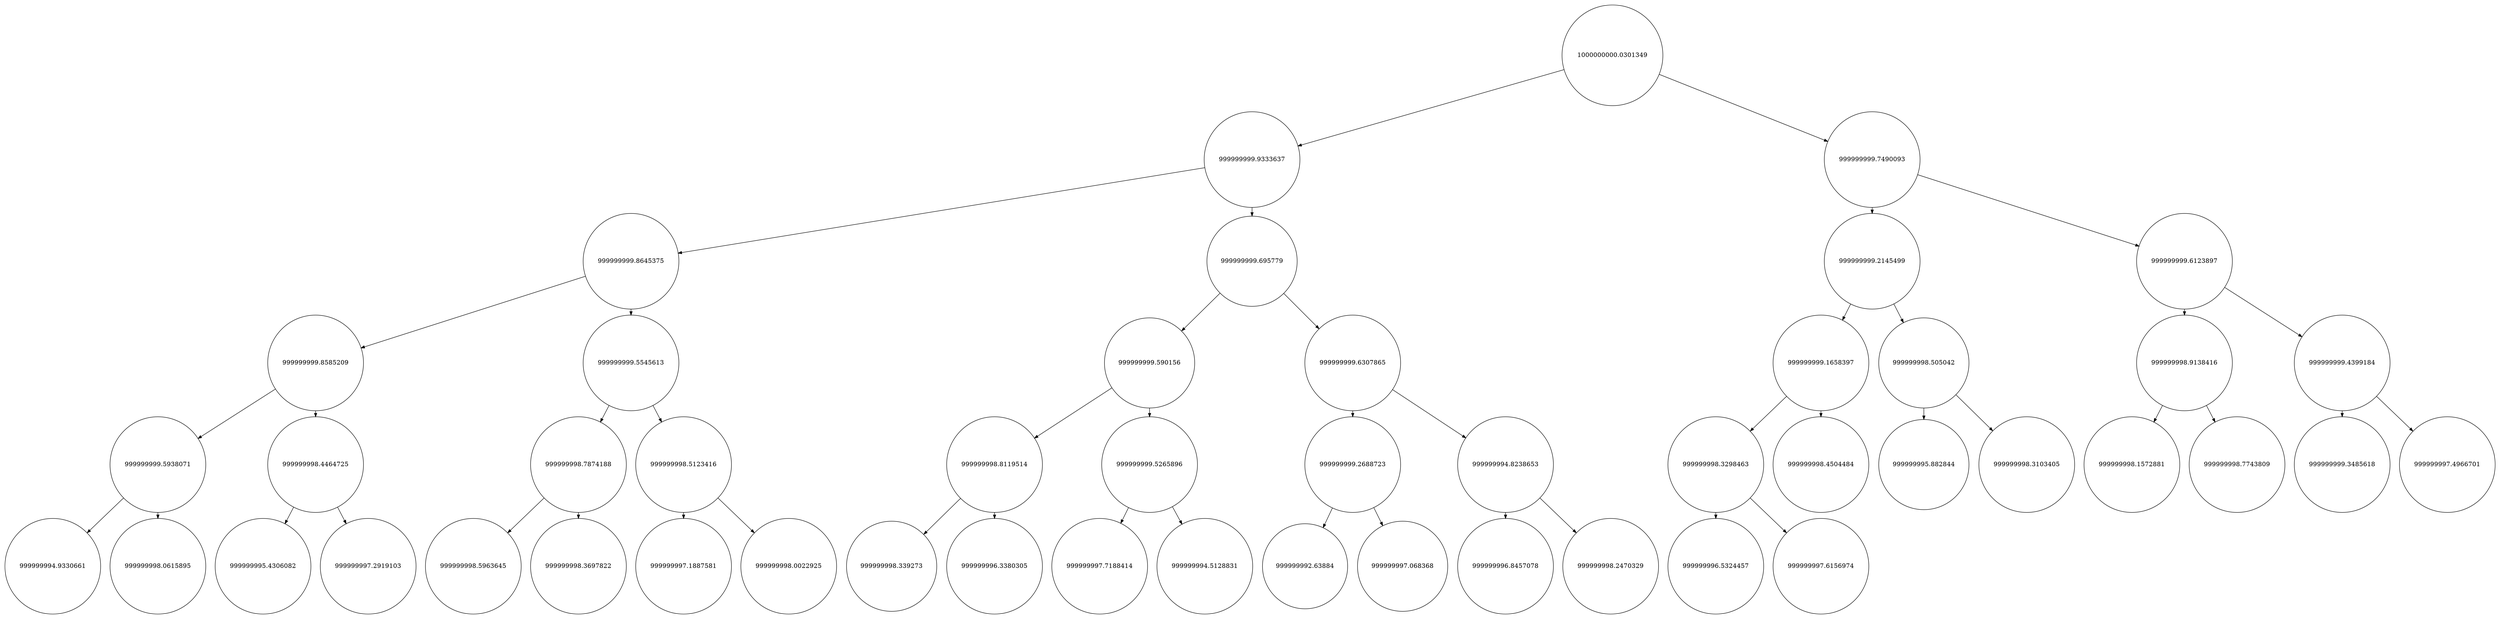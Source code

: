 
    digraph G {
    nodesep=0.3;
    ranksep=0.2;
    margin=0.1;
    node [shape=circle];
    edge [arrowsize=0.8];
    1 -> 2[side=left];
1 -> 3;
2 -> 4[side=left];
2 -> 5;
3 -> 6[side=left];
3 -> 7;
4 -> 8[side=left];
4 -> 9;
5 -> 10[side=left];
5 -> 11;
6 -> 12[side=left];
6 -> 13;
7 -> 14[side=left];
7 -> 15;
8 -> 16[side=left];
8 -> 17;
9 -> 18[side=left];
9 -> 19;
10 -> 20[side=left];
10 -> 21;
11 -> 22[side=left];
11 -> 23;
12 -> 24[side=left];
12 -> 25;
13 -> 26[side=left];
13 -> 27;
14 -> 28[side=left];
14 -> 29;
15 -> 30[side=left];
15 -> 31;
16 -> 32[side=left];
16 -> 33;
17 -> 34[side=left];
17 -> 35;
18 -> 36[side=left];
18 -> 37;
19 -> 38[side=left];
19 -> 39;
20 -> 40[side=left];
20 -> 41;
21 -> 42[side=left];
21 -> 43;
22 -> 44[side=left];
22 -> 45;
23 -> 46[side=left];
23 -> 47;
24 -> 48[side=left];
24 -> 49;
1[label="1000000000.0301349"]
2[label="999999999.9333637"]
3[label="999999999.7490093"]
4[label="999999999.8645375"]
5[label="999999999.695779"]
6[label="999999999.2145499"]
7[label="999999999.6123897"]
8[label="999999999.8585209"]
9[label="999999999.5545613"]
10[label="999999999.590156"]
11[label="999999999.6307865"]
12[label="999999999.1658397"]
13[label="999999998.505042"]
14[label="999999998.9138416"]
15[label="999999999.4399184"]
16[label="999999999.5938071"]
17[label="999999998.4464725"]
18[label="999999998.7874188"]
19[label="999999998.5123416"]
20[label="999999998.8119514"]
21[label="999999999.5265896"]
22[label="999999999.2688723"]
23[label="999999994.8238653"]
24[label="999999998.3298463"]
25[label="999999998.4504484"]
26[label="999999995.882844"]
27[label="999999998.3103405"]
28[label="999999998.1572881"]
29[label="999999998.7743809"]
30[label="999999999.3485618"]
31[label="999999997.4966701"]
32[label="999999994.9330661"]
33[label="999999998.0615895"]
34[label="999999995.4306082"]
35[label="999999997.2919103"]
36[label="999999998.5963645"]
37[label="999999998.3697822"]
38[label="999999997.1887581"]
39[label="999999998.0022925"]
40[label="999999998.339273"]
41[label="999999996.3380305"]
42[label="999999997.7188414"]
43[label="999999994.5128831"]
44[label="999999992.63884"]
45[label="999999997.068368"]
46[label="999999996.8457078"]
47[label="999999998.2470329"]
48[label="999999996.5324457"]
49[label="999999997.6156974"]}